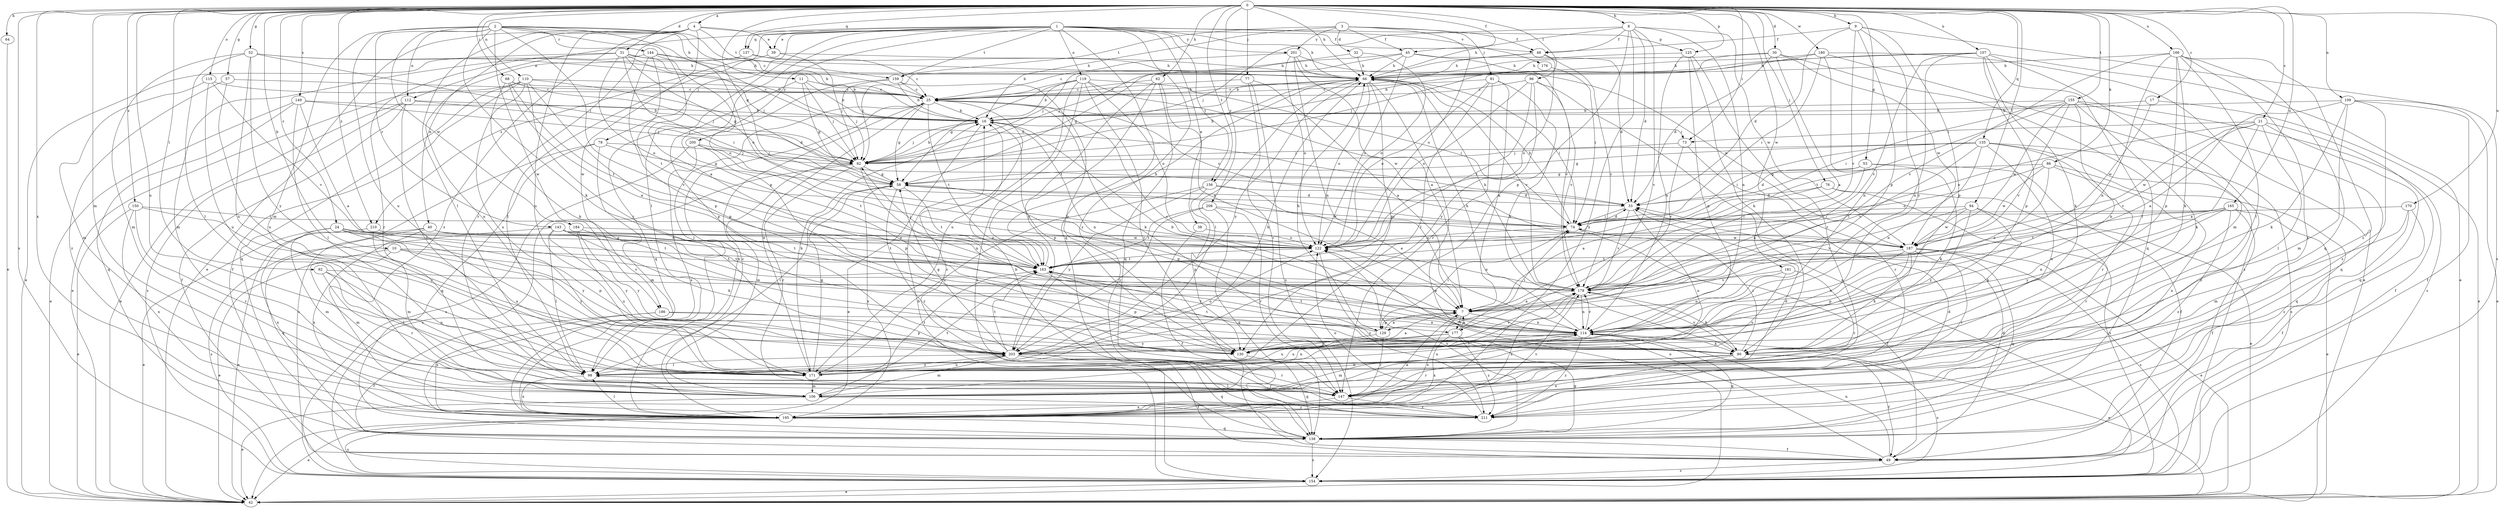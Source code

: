 strict digraph  {
0;
1;
2;
3;
4;
7;
8;
9;
10;
11;
16;
17;
21;
24;
25;
30;
31;
32;
33;
38;
39;
40;
42;
45;
48;
49;
52;
53;
57;
58;
62;
64;
66;
68;
73;
74;
76;
77;
78;
81;
82;
86;
90;
92;
94;
96;
98;
106;
107;
109;
110;
112;
114;
115;
119;
122;
125;
129;
130;
135;
137;
138;
143;
144;
147;
149;
150;
154;
155;
156;
159;
163;
165;
166;
170;
171;
176;
177;
178;
180;
181;
184;
186;
187;
195;
200;
201;
203;
208;
210;
211;
0 -> 4  [label=a];
0 -> 8  [label=b];
0 -> 9  [label=b];
0 -> 10  [label=b];
0 -> 17  [label=c];
0 -> 21  [label=c];
0 -> 24  [label=c];
0 -> 30  [label=d];
0 -> 31  [label=d];
0 -> 45  [label=f];
0 -> 52  [label=g];
0 -> 53  [label=g];
0 -> 57  [label=g];
0 -> 58  [label=g];
0 -> 62  [label=h];
0 -> 64  [label=h];
0 -> 66  [label=h];
0 -> 68  [label=i];
0 -> 73  [label=i];
0 -> 76  [label=j];
0 -> 77  [label=j];
0 -> 86  [label=k];
0 -> 92  [label=l];
0 -> 94  [label=l];
0 -> 96  [label=l];
0 -> 106  [label=m];
0 -> 107  [label=n];
0 -> 109  [label=n];
0 -> 110  [label=n];
0 -> 115  [label=o];
0 -> 125  [label=p];
0 -> 135  [label=q];
0 -> 137  [label=q];
0 -> 149  [label=s];
0 -> 150  [label=s];
0 -> 154  [label=s];
0 -> 155  [label=t];
0 -> 156  [label=t];
0 -> 165  [label=u];
0 -> 166  [label=u];
0 -> 170  [label=u];
0 -> 171  [label=u];
0 -> 180  [label=w];
0 -> 181  [label=w];
0 -> 195  [label=x];
0 -> 208  [label=z];
0 -> 210  [label=z];
1 -> 38  [label=e];
1 -> 39  [label=e];
1 -> 66  [label=h];
1 -> 78  [label=j];
1 -> 98  [label=l];
1 -> 112  [label=n];
1 -> 119  [label=o];
1 -> 125  [label=p];
1 -> 129  [label=p];
1 -> 137  [label=q];
1 -> 138  [label=q];
1 -> 156  [label=t];
1 -> 159  [label=t];
1 -> 176  [label=v];
1 -> 200  [label=y];
1 -> 201  [label=y];
1 -> 210  [label=z];
1 -> 211  [label=z];
2 -> 7  [label=a];
2 -> 11  [label=b];
2 -> 16  [label=b];
2 -> 25  [label=c];
2 -> 90  [label=k];
2 -> 106  [label=m];
2 -> 112  [label=n];
2 -> 122  [label=o];
2 -> 143  [label=r];
2 -> 144  [label=r];
2 -> 171  [label=u];
2 -> 177  [label=v];
2 -> 184  [label=w];
2 -> 186  [label=w];
3 -> 16  [label=b];
3 -> 32  [label=d];
3 -> 45  [label=f];
3 -> 48  [label=f];
3 -> 81  [label=j];
3 -> 122  [label=o];
3 -> 159  [label=t];
3 -> 201  [label=y];
4 -> 39  [label=e];
4 -> 40  [label=e];
4 -> 42  [label=e];
4 -> 48  [label=f];
4 -> 98  [label=l];
4 -> 147  [label=r];
4 -> 159  [label=t];
4 -> 171  [label=u];
4 -> 186  [label=w];
4 -> 211  [label=z];
7 -> 114  [label=n];
7 -> 129  [label=p];
7 -> 177  [label=v];
7 -> 195  [label=x];
8 -> 33  [label=d];
8 -> 48  [label=f];
8 -> 66  [label=h];
8 -> 82  [label=j];
8 -> 114  [label=n];
8 -> 129  [label=p];
8 -> 177  [label=v];
8 -> 187  [label=w];
8 -> 195  [label=x];
9 -> 33  [label=d];
9 -> 48  [label=f];
9 -> 129  [label=p];
9 -> 130  [label=p];
9 -> 154  [label=s];
9 -> 178  [label=v];
9 -> 203  [label=y];
10 -> 42  [label=e];
10 -> 106  [label=m];
10 -> 163  [label=t];
10 -> 178  [label=v];
10 -> 203  [label=y];
11 -> 16  [label=b];
11 -> 25  [label=c];
11 -> 58  [label=g];
11 -> 82  [label=j];
11 -> 130  [label=p];
16 -> 42  [label=e];
16 -> 73  [label=i];
16 -> 82  [label=j];
16 -> 114  [label=n];
16 -> 130  [label=p];
17 -> 16  [label=b];
17 -> 42  [label=e];
17 -> 187  [label=w];
21 -> 7  [label=a];
21 -> 49  [label=f];
21 -> 73  [label=i];
21 -> 98  [label=l];
21 -> 122  [label=o];
21 -> 138  [label=q];
21 -> 178  [label=v];
21 -> 187  [label=w];
24 -> 42  [label=e];
24 -> 106  [label=m];
24 -> 122  [label=o];
24 -> 130  [label=p];
24 -> 163  [label=t];
24 -> 171  [label=u];
24 -> 203  [label=y];
25 -> 16  [label=b];
25 -> 58  [label=g];
25 -> 66  [label=h];
25 -> 90  [label=k];
25 -> 98  [label=l];
25 -> 163  [label=t];
25 -> 171  [label=u];
25 -> 195  [label=x];
30 -> 7  [label=a];
30 -> 16  [label=b];
30 -> 33  [label=d];
30 -> 66  [label=h];
30 -> 138  [label=q];
30 -> 187  [label=w];
31 -> 16  [label=b];
31 -> 42  [label=e];
31 -> 58  [label=g];
31 -> 66  [label=h];
31 -> 74  [label=i];
31 -> 82  [label=j];
31 -> 106  [label=m];
31 -> 122  [label=o];
32 -> 66  [label=h];
32 -> 82  [label=j];
32 -> 122  [label=o];
33 -> 74  [label=i];
33 -> 171  [label=u];
33 -> 178  [label=v];
38 -> 49  [label=f];
38 -> 122  [label=o];
39 -> 66  [label=h];
39 -> 82  [label=j];
39 -> 98  [label=l];
40 -> 42  [label=e];
40 -> 122  [label=o];
40 -> 138  [label=q];
40 -> 163  [label=t];
40 -> 195  [label=x];
45 -> 33  [label=d];
45 -> 58  [label=g];
45 -> 66  [label=h];
45 -> 82  [label=j];
45 -> 122  [label=o];
45 -> 178  [label=v];
48 -> 66  [label=h];
48 -> 82  [label=j];
48 -> 122  [label=o];
48 -> 178  [label=v];
49 -> 33  [label=d];
49 -> 114  [label=n];
49 -> 122  [label=o];
49 -> 154  [label=s];
52 -> 16  [label=b];
52 -> 66  [label=h];
52 -> 82  [label=j];
52 -> 98  [label=l];
52 -> 106  [label=m];
52 -> 171  [label=u];
52 -> 203  [label=y];
53 -> 7  [label=a];
53 -> 33  [label=d];
53 -> 49  [label=f];
53 -> 58  [label=g];
53 -> 90  [label=k];
57 -> 25  [label=c];
57 -> 171  [label=u];
57 -> 211  [label=z];
58 -> 33  [label=d];
58 -> 98  [label=l];
58 -> 163  [label=t];
58 -> 187  [label=w];
58 -> 195  [label=x];
58 -> 211  [label=z];
62 -> 7  [label=a];
62 -> 25  [label=c];
62 -> 138  [label=q];
62 -> 163  [label=t];
62 -> 203  [label=y];
64 -> 42  [label=e];
66 -> 25  [label=c];
66 -> 42  [label=e];
66 -> 74  [label=i];
66 -> 98  [label=l];
66 -> 122  [label=o];
66 -> 130  [label=p];
66 -> 178  [label=v];
66 -> 203  [label=y];
68 -> 7  [label=a];
68 -> 25  [label=c];
68 -> 82  [label=j];
68 -> 90  [label=k];
68 -> 163  [label=t];
73 -> 82  [label=j];
73 -> 147  [label=r];
73 -> 178  [label=v];
74 -> 25  [label=c];
74 -> 33  [label=d];
74 -> 49  [label=f];
74 -> 66  [label=h];
74 -> 122  [label=o];
76 -> 7  [label=a];
76 -> 33  [label=d];
76 -> 42  [label=e];
76 -> 154  [label=s];
77 -> 7  [label=a];
77 -> 25  [label=c];
77 -> 147  [label=r];
77 -> 154  [label=s];
78 -> 58  [label=g];
78 -> 82  [label=j];
78 -> 138  [label=q];
78 -> 154  [label=s];
78 -> 195  [label=x];
81 -> 7  [label=a];
81 -> 25  [label=c];
81 -> 90  [label=k];
81 -> 98  [label=l];
81 -> 122  [label=o];
81 -> 147  [label=r];
82 -> 16  [label=b];
82 -> 58  [label=g];
82 -> 66  [label=h];
82 -> 106  [label=m];
82 -> 114  [label=n];
82 -> 147  [label=r];
82 -> 154  [label=s];
86 -> 7  [label=a];
86 -> 58  [label=g];
86 -> 122  [label=o];
86 -> 138  [label=q];
86 -> 187  [label=w];
86 -> 195  [label=x];
90 -> 49  [label=f];
90 -> 74  [label=i];
90 -> 106  [label=m];
90 -> 147  [label=r];
90 -> 154  [label=s];
90 -> 163  [label=t];
90 -> 178  [label=v];
90 -> 195  [label=x];
92 -> 98  [label=l];
92 -> 147  [label=r];
92 -> 171  [label=u];
92 -> 178  [label=v];
94 -> 74  [label=i];
94 -> 90  [label=k];
94 -> 147  [label=r];
94 -> 178  [label=v];
94 -> 187  [label=w];
94 -> 203  [label=y];
96 -> 25  [label=c];
96 -> 122  [label=o];
96 -> 154  [label=s];
96 -> 163  [label=t];
96 -> 178  [label=v];
96 -> 203  [label=y];
98 -> 66  [label=h];
98 -> 147  [label=r];
98 -> 195  [label=x];
106 -> 33  [label=d];
106 -> 42  [label=e];
106 -> 114  [label=n];
106 -> 163  [label=t];
106 -> 178  [label=v];
106 -> 211  [label=z];
107 -> 16  [label=b];
107 -> 42  [label=e];
107 -> 66  [label=h];
107 -> 90  [label=k];
107 -> 98  [label=l];
107 -> 106  [label=m];
107 -> 114  [label=n];
107 -> 130  [label=p];
107 -> 178  [label=v];
109 -> 7  [label=a];
109 -> 16  [label=b];
109 -> 42  [label=e];
109 -> 49  [label=f];
109 -> 90  [label=k];
109 -> 106  [label=m];
109 -> 211  [label=z];
110 -> 25  [label=c];
110 -> 33  [label=d];
110 -> 42  [label=e];
110 -> 49  [label=f];
110 -> 130  [label=p];
110 -> 138  [label=q];
110 -> 171  [label=u];
110 -> 203  [label=y];
112 -> 16  [label=b];
112 -> 42  [label=e];
112 -> 49  [label=f];
112 -> 82  [label=j];
112 -> 98  [label=l];
112 -> 154  [label=s];
114 -> 16  [label=b];
114 -> 25  [label=c];
114 -> 42  [label=e];
114 -> 58  [label=g];
114 -> 66  [label=h];
114 -> 90  [label=k];
114 -> 138  [label=q];
114 -> 163  [label=t];
114 -> 171  [label=u];
114 -> 178  [label=v];
114 -> 203  [label=y];
114 -> 211  [label=z];
115 -> 25  [label=c];
115 -> 106  [label=m];
115 -> 171  [label=u];
115 -> 178  [label=v];
119 -> 16  [label=b];
119 -> 25  [label=c];
119 -> 58  [label=g];
119 -> 74  [label=i];
119 -> 122  [label=o];
119 -> 147  [label=r];
119 -> 154  [label=s];
119 -> 171  [label=u];
119 -> 187  [label=w];
122 -> 163  [label=t];
122 -> 211  [label=z];
125 -> 66  [label=h];
125 -> 90  [label=k];
125 -> 114  [label=n];
125 -> 130  [label=p];
125 -> 147  [label=r];
129 -> 7  [label=a];
129 -> 66  [label=h];
129 -> 74  [label=i];
129 -> 147  [label=r];
129 -> 163  [label=t];
129 -> 171  [label=u];
130 -> 7  [label=a];
130 -> 138  [label=q];
130 -> 178  [label=v];
135 -> 58  [label=g];
135 -> 74  [label=i];
135 -> 82  [label=j];
135 -> 114  [label=n];
135 -> 147  [label=r];
135 -> 154  [label=s];
135 -> 171  [label=u];
135 -> 178  [label=v];
135 -> 211  [label=z];
137 -> 25  [label=c];
137 -> 66  [label=h];
137 -> 171  [label=u];
138 -> 25  [label=c];
138 -> 49  [label=f];
138 -> 122  [label=o];
138 -> 154  [label=s];
143 -> 90  [label=k];
143 -> 98  [label=l];
143 -> 122  [label=o];
143 -> 154  [label=s];
143 -> 163  [label=t];
143 -> 187  [label=w];
143 -> 203  [label=y];
144 -> 33  [label=d];
144 -> 66  [label=h];
144 -> 122  [label=o];
144 -> 130  [label=p];
144 -> 147  [label=r];
144 -> 163  [label=t];
147 -> 98  [label=l];
147 -> 195  [label=x];
147 -> 211  [label=z];
149 -> 7  [label=a];
149 -> 16  [label=b];
149 -> 42  [label=e];
149 -> 82  [label=j];
149 -> 98  [label=l];
149 -> 138  [label=q];
150 -> 42  [label=e];
150 -> 74  [label=i];
150 -> 147  [label=r];
150 -> 195  [label=x];
150 -> 203  [label=y];
154 -> 16  [label=b];
154 -> 42  [label=e];
155 -> 16  [label=b];
155 -> 74  [label=i];
155 -> 90  [label=k];
155 -> 114  [label=n];
155 -> 138  [label=q];
155 -> 154  [label=s];
155 -> 163  [label=t];
155 -> 178  [label=v];
155 -> 187  [label=w];
156 -> 7  [label=a];
156 -> 33  [label=d];
156 -> 130  [label=p];
156 -> 171  [label=u];
156 -> 203  [label=y];
159 -> 16  [label=b];
159 -> 25  [label=c];
159 -> 82  [label=j];
159 -> 130  [label=p];
159 -> 138  [label=q];
163 -> 66  [label=h];
163 -> 82  [label=j];
163 -> 130  [label=p];
163 -> 178  [label=v];
165 -> 42  [label=e];
165 -> 49  [label=f];
165 -> 74  [label=i];
165 -> 114  [label=n];
165 -> 163  [label=t];
165 -> 203  [label=y];
165 -> 211  [label=z];
166 -> 66  [label=h];
166 -> 90  [label=k];
166 -> 98  [label=l];
166 -> 114  [label=n];
166 -> 130  [label=p];
166 -> 138  [label=q];
166 -> 178  [label=v];
166 -> 195  [label=x];
166 -> 211  [label=z];
170 -> 49  [label=f];
170 -> 74  [label=i];
170 -> 106  [label=m];
170 -> 211  [label=z];
171 -> 16  [label=b];
171 -> 58  [label=g];
171 -> 106  [label=m];
171 -> 114  [label=n];
171 -> 163  [label=t];
171 -> 203  [label=y];
176 -> 74  [label=i];
177 -> 7  [label=a];
177 -> 74  [label=i];
177 -> 130  [label=p];
177 -> 138  [label=q];
177 -> 171  [label=u];
177 -> 195  [label=x];
177 -> 211  [label=z];
178 -> 7  [label=a];
178 -> 66  [label=h];
178 -> 90  [label=k];
178 -> 114  [label=n];
178 -> 122  [label=o];
178 -> 195  [label=x];
180 -> 42  [label=e];
180 -> 66  [label=h];
180 -> 74  [label=i];
180 -> 82  [label=j];
180 -> 114  [label=n];
180 -> 154  [label=s];
181 -> 114  [label=n];
181 -> 147  [label=r];
181 -> 171  [label=u];
181 -> 178  [label=v];
184 -> 122  [label=o];
184 -> 171  [label=u];
184 -> 178  [label=v];
184 -> 203  [label=y];
186 -> 49  [label=f];
186 -> 114  [label=n];
186 -> 130  [label=p];
186 -> 195  [label=x];
187 -> 42  [label=e];
187 -> 90  [label=k];
187 -> 114  [label=n];
187 -> 130  [label=p];
187 -> 138  [label=q];
187 -> 147  [label=r];
187 -> 154  [label=s];
187 -> 163  [label=t];
195 -> 7  [label=a];
195 -> 25  [label=c];
195 -> 33  [label=d];
195 -> 42  [label=e];
195 -> 98  [label=l];
195 -> 138  [label=q];
195 -> 154  [label=s];
195 -> 178  [label=v];
200 -> 82  [label=j];
200 -> 130  [label=p];
200 -> 154  [label=s];
200 -> 163  [label=t];
200 -> 195  [label=x];
201 -> 7  [label=a];
201 -> 25  [label=c];
201 -> 66  [label=h];
201 -> 114  [label=n];
201 -> 122  [label=o];
201 -> 187  [label=w];
203 -> 49  [label=f];
203 -> 58  [label=g];
203 -> 98  [label=l];
203 -> 106  [label=m];
203 -> 122  [label=o];
203 -> 138  [label=q];
203 -> 147  [label=r];
203 -> 163  [label=t];
203 -> 171  [label=u];
208 -> 74  [label=i];
208 -> 138  [label=q];
208 -> 147  [label=r];
208 -> 163  [label=t];
208 -> 203  [label=y];
210 -> 106  [label=m];
210 -> 187  [label=w];
210 -> 195  [label=x];
211 -> 16  [label=b];
211 -> 122  [label=o];
}
